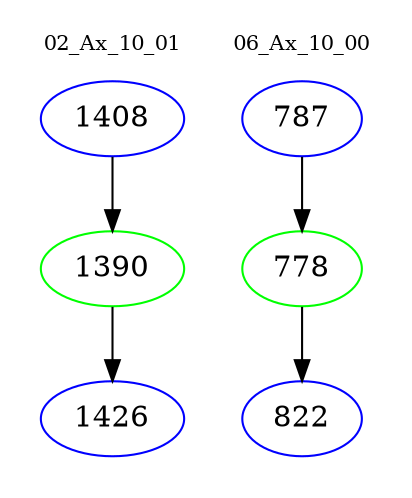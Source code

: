 digraph{
subgraph cluster_0 {
color = white
label = "02_Ax_10_01";
fontsize=10;
T0_1408 [label="1408", color="blue"]
T0_1408 -> T0_1390 [color="black"]
T0_1390 [label="1390", color="green"]
T0_1390 -> T0_1426 [color="black"]
T0_1426 [label="1426", color="blue"]
}
subgraph cluster_1 {
color = white
label = "06_Ax_10_00";
fontsize=10;
T1_787 [label="787", color="blue"]
T1_787 -> T1_778 [color="black"]
T1_778 [label="778", color="green"]
T1_778 -> T1_822 [color="black"]
T1_822 [label="822", color="blue"]
}
}
